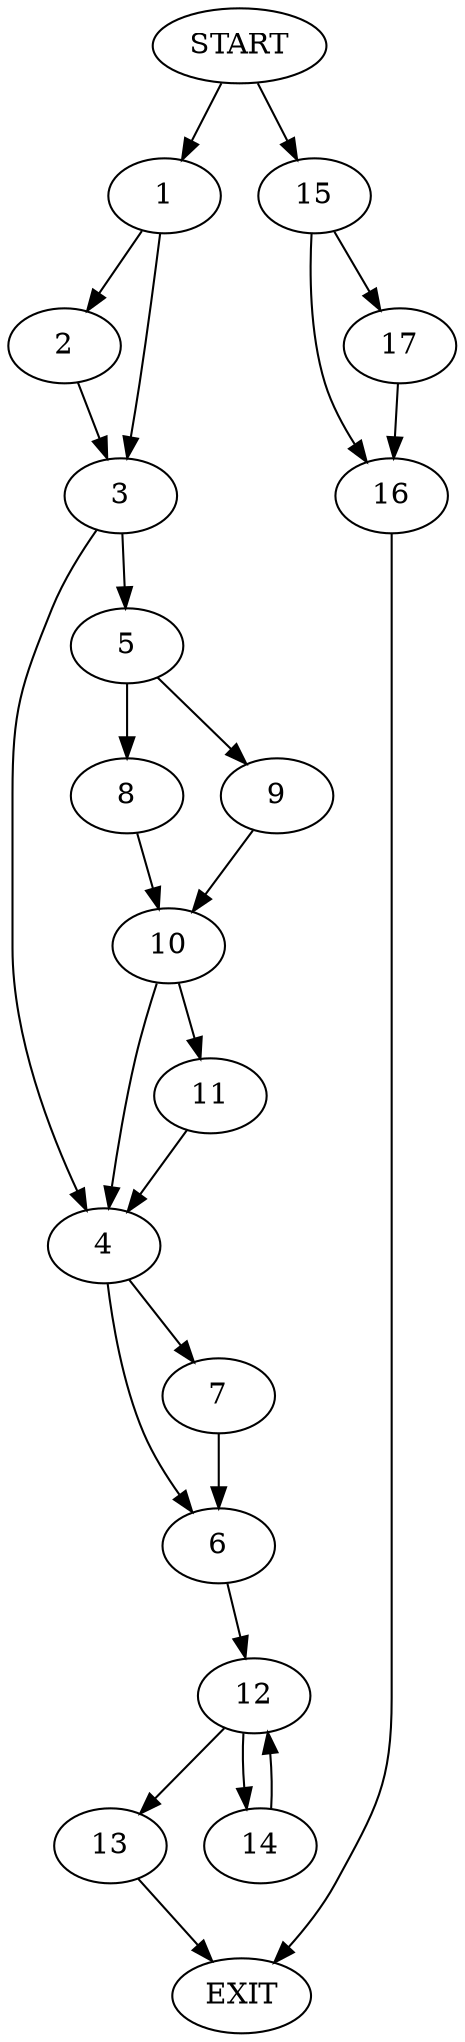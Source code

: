 digraph {
0 [label="START"]
18 [label="EXIT"]
0 -> 1
1 -> 2
1 -> 3
3 -> 4
3 -> 5
2 -> 3
4 -> 6
4 -> 7
5 -> 8
5 -> 9
9 -> 10
8 -> 10
10 -> 4
10 -> 11
11 -> 4
7 -> 6
6 -> 12
12 -> 13
12 -> 14
14 -> 12
13 -> 18
0 -> 15
15 -> 16
15 -> 17
16 -> 18
17 -> 16
}
